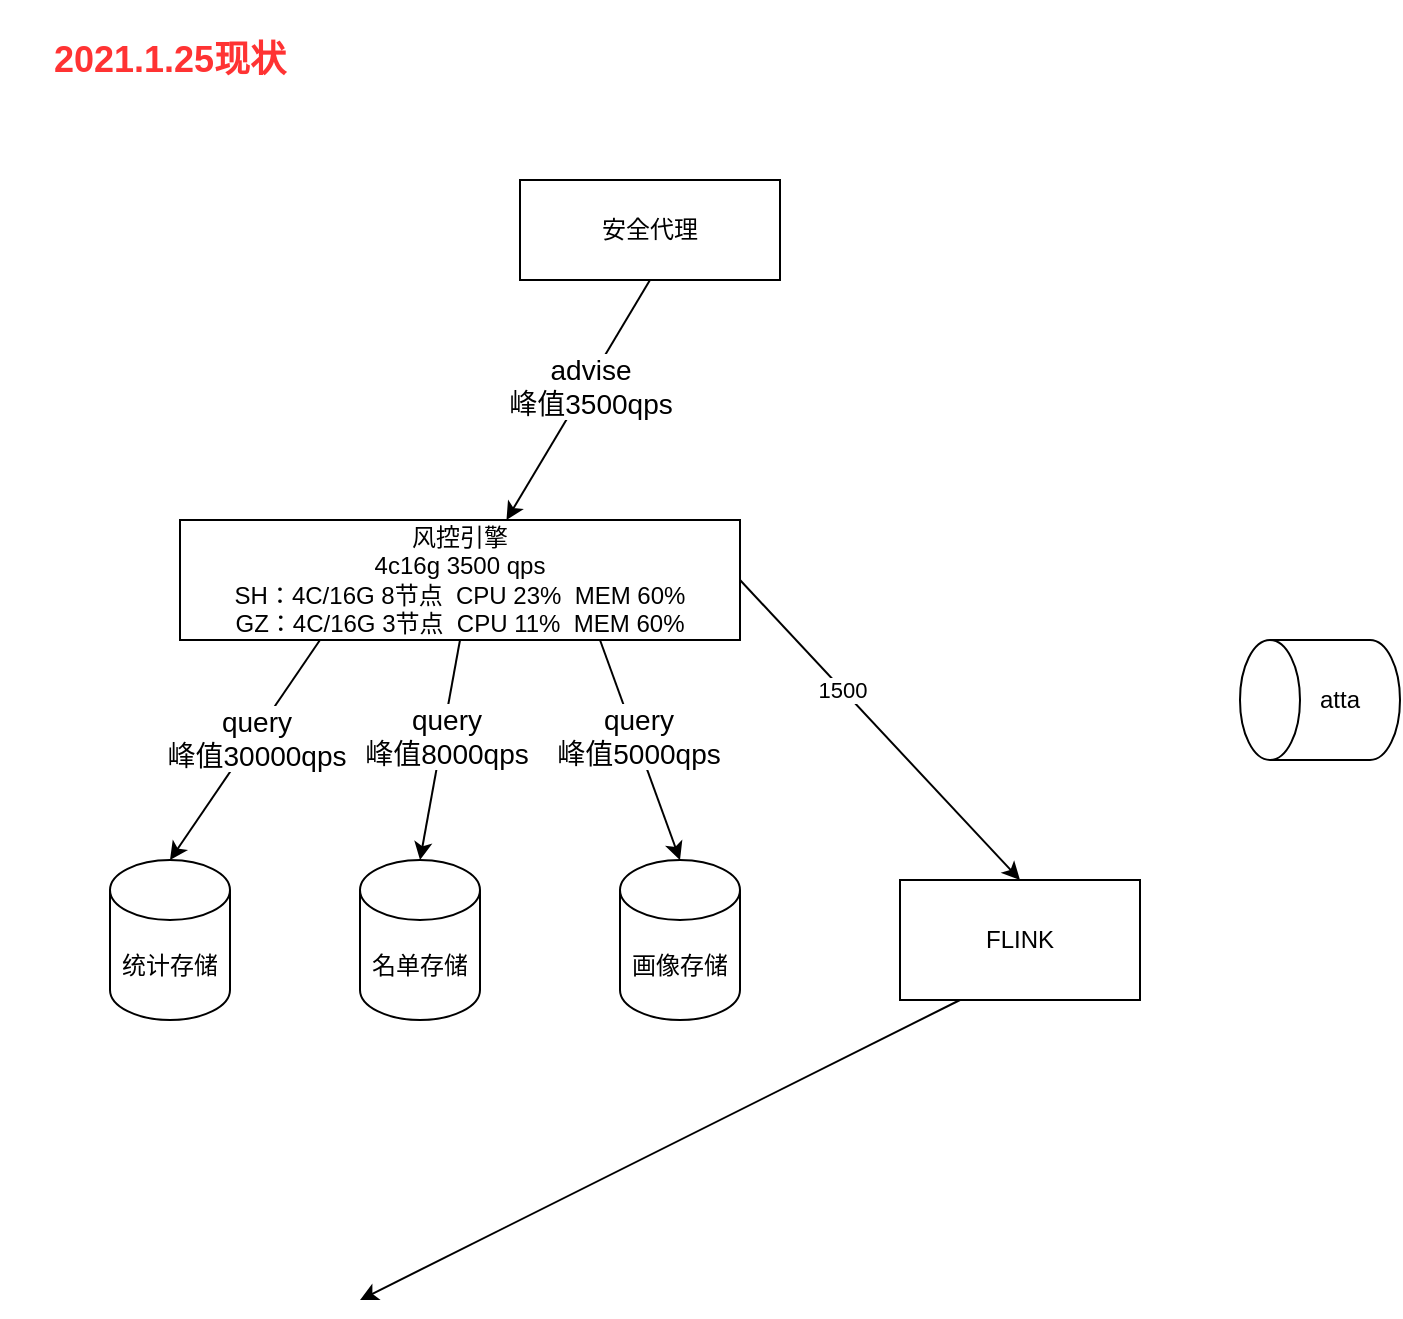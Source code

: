 <mxfile version="14.2.7" type="github">
  <diagram id="WpXDFTtTBJNSRBlpLcLN" name="Page-1">
    <mxGraphModel dx="1257" dy="843" grid="1" gridSize="10" guides="1" tooltips="1" connect="1" arrows="1" fold="1" page="1" pageScale="1" pageWidth="827" pageHeight="1169" math="0" shadow="0">
      <root>
        <mxCell id="0" />
        <mxCell id="1" parent="0" />
        <mxCell id="30PJP_qh06dxxzhTbJQh-1" value="安全代理" style="rounded=0;whiteSpace=wrap;html=1;" parent="1" vertex="1">
          <mxGeometry x="330" y="140" width="130" height="50" as="geometry" />
        </mxCell>
        <mxCell id="30PJP_qh06dxxzhTbJQh-2" value="&lt;b&gt;&lt;font style=&quot;font-size: 18px&quot; color=&quot;#ff3333&quot;&gt;2021.1.25现状&lt;/font&gt;&lt;/b&gt;" style="text;html=1;strokeColor=none;fillColor=none;align=center;verticalAlign=middle;whiteSpace=wrap;rounded=0;" parent="1" vertex="1">
          <mxGeometry x="70" y="50" width="170" height="60" as="geometry" />
        </mxCell>
        <mxCell id="30PJP_qh06dxxzhTbJQh-3" value="风控引擎&lt;br&gt;4c16g 3500 qps&lt;br&gt;&lt;div&gt;SH：4C/16G 8节点&amp;nbsp; CPU 23%&amp;nbsp; MEM 60%&lt;/div&gt;&lt;div&gt;GZ：4C/16G 3节点&amp;nbsp; CPU 11%&amp;nbsp; MEM 60%&lt;/div&gt;" style="rounded=0;whiteSpace=wrap;html=1;" parent="1" vertex="1">
          <mxGeometry x="160" y="310" width="280" height="60" as="geometry" />
        </mxCell>
        <mxCell id="30PJP_qh06dxxzhTbJQh-4" value="" style="endArrow=classic;html=1;exitX=0.5;exitY=1;exitDx=0;exitDy=0;entryX=0.583;entryY=0;entryDx=0;entryDy=0;entryPerimeter=0;" parent="1" source="30PJP_qh06dxxzhTbJQh-1" target="30PJP_qh06dxxzhTbJQh-3" edge="1">
          <mxGeometry width="50" height="50" relative="1" as="geometry">
            <mxPoint x="60" y="250" as="sourcePoint" />
            <mxPoint x="110" y="200" as="targetPoint" />
          </mxGeometry>
        </mxCell>
        <mxCell id="30PJP_qh06dxxzhTbJQh-5" value="&lt;font style=&quot;font-size: 14px&quot;&gt;advise&lt;br&gt;峰值3500qps&lt;/font&gt;" style="edgeLabel;html=1;align=center;verticalAlign=middle;resizable=0;points=[];" parent="30PJP_qh06dxxzhTbJQh-4" vertex="1" connectable="0">
          <mxGeometry x="-0.132" y="1" relative="1" as="geometry">
            <mxPoint as="offset" />
          </mxGeometry>
        </mxCell>
        <mxCell id="30PJP_qh06dxxzhTbJQh-6" value="统计存储" style="shape=cylinder3;whiteSpace=wrap;html=1;boundedLbl=1;backgroundOutline=1;size=15;" parent="1" vertex="1">
          <mxGeometry x="125" y="480" width="60" height="80" as="geometry" />
        </mxCell>
        <mxCell id="30PJP_qh06dxxzhTbJQh-7" value="名单存储" style="shape=cylinder3;whiteSpace=wrap;html=1;boundedLbl=1;backgroundOutline=1;size=15;" parent="1" vertex="1">
          <mxGeometry x="250" y="480" width="60" height="80" as="geometry" />
        </mxCell>
        <mxCell id="30PJP_qh06dxxzhTbJQh-8" value="画像存储" style="shape=cylinder3;whiteSpace=wrap;html=1;boundedLbl=1;backgroundOutline=1;size=15;" parent="1" vertex="1">
          <mxGeometry x="380" y="480" width="60" height="80" as="geometry" />
        </mxCell>
        <mxCell id="30PJP_qh06dxxzhTbJQh-9" value="" style="endArrow=classic;html=1;exitX=0.25;exitY=1;exitDx=0;exitDy=0;entryX=0.5;entryY=0;entryDx=0;entryDy=0;entryPerimeter=0;" parent="1" source="30PJP_qh06dxxzhTbJQh-3" target="30PJP_qh06dxxzhTbJQh-6" edge="1">
          <mxGeometry width="50" height="50" relative="1" as="geometry">
            <mxPoint x="405" y="200" as="sourcePoint" />
            <mxPoint x="333.24" y="320" as="targetPoint" />
          </mxGeometry>
        </mxCell>
        <mxCell id="30PJP_qh06dxxzhTbJQh-10" value="&lt;font style=&quot;font-size: 14px&quot;&gt;query&lt;br&gt;峰值30000qps&lt;/font&gt;" style="edgeLabel;html=1;align=center;verticalAlign=middle;resizable=0;points=[];" parent="30PJP_qh06dxxzhTbJQh-9" vertex="1" connectable="0">
          <mxGeometry x="-0.132" y="1" relative="1" as="geometry">
            <mxPoint as="offset" />
          </mxGeometry>
        </mxCell>
        <mxCell id="30PJP_qh06dxxzhTbJQh-11" value="" style="endArrow=classic;html=1;exitX=0.5;exitY=1;exitDx=0;exitDy=0;entryX=0.5;entryY=0;entryDx=0;entryDy=0;entryPerimeter=0;" parent="1" source="30PJP_qh06dxxzhTbJQh-3" target="30PJP_qh06dxxzhTbJQh-7" edge="1">
          <mxGeometry width="50" height="50" relative="1" as="geometry">
            <mxPoint x="240" y="380" as="sourcePoint" />
            <mxPoint x="200" y="490" as="targetPoint" />
          </mxGeometry>
        </mxCell>
        <mxCell id="30PJP_qh06dxxzhTbJQh-12" value="&lt;font style=&quot;font-size: 14px&quot;&gt;query&lt;br&gt;峰值8000qps&lt;/font&gt;" style="edgeLabel;html=1;align=center;verticalAlign=middle;resizable=0;points=[];" parent="30PJP_qh06dxxzhTbJQh-11" vertex="1" connectable="0">
          <mxGeometry x="-0.132" y="1" relative="1" as="geometry">
            <mxPoint as="offset" />
          </mxGeometry>
        </mxCell>
        <mxCell id="30PJP_qh06dxxzhTbJQh-13" value="" style="endArrow=classic;html=1;exitX=0.75;exitY=1;exitDx=0;exitDy=0;entryX=0.5;entryY=0;entryDx=0;entryDy=0;entryPerimeter=0;" parent="1" source="30PJP_qh06dxxzhTbJQh-3" target="30PJP_qh06dxxzhTbJQh-8" edge="1">
          <mxGeometry width="50" height="50" relative="1" as="geometry">
            <mxPoint x="310" y="380" as="sourcePoint" />
            <mxPoint x="290" y="490" as="targetPoint" />
          </mxGeometry>
        </mxCell>
        <mxCell id="30PJP_qh06dxxzhTbJQh-14" value="&lt;font style=&quot;font-size: 14px&quot;&gt;query&lt;br&gt;峰值5000qps&lt;/font&gt;" style="edgeLabel;html=1;align=center;verticalAlign=middle;resizable=0;points=[];" parent="30PJP_qh06dxxzhTbJQh-13" vertex="1" connectable="0">
          <mxGeometry x="-0.132" y="1" relative="1" as="geometry">
            <mxPoint as="offset" />
          </mxGeometry>
        </mxCell>
        <mxCell id="LBvdLEJ15WNLAvA44zd--3" value="" style="group" vertex="1" connectable="0" parent="1">
          <mxGeometry x="690" y="370" width="80" height="60" as="geometry" />
        </mxCell>
        <mxCell id="LBvdLEJ15WNLAvA44zd--1" value="" style="shape=cylinder3;whiteSpace=wrap;html=1;boundedLbl=1;backgroundOutline=1;size=15;rotation=-90;" vertex="1" parent="LBvdLEJ15WNLAvA44zd--3">
          <mxGeometry x="10" y="-10" width="60" height="80" as="geometry" />
        </mxCell>
        <mxCell id="LBvdLEJ15WNLAvA44zd--2" value="atta" style="text;html=1;strokeColor=none;fillColor=none;align=center;verticalAlign=middle;whiteSpace=wrap;rounded=0;" vertex="1" parent="LBvdLEJ15WNLAvA44zd--3">
          <mxGeometry x="30" y="20" width="40" height="20" as="geometry" />
        </mxCell>
        <mxCell id="LBvdLEJ15WNLAvA44zd--4" value="FLINK" style="rounded=0;whiteSpace=wrap;html=1;" vertex="1" parent="1">
          <mxGeometry x="520" y="490" width="120" height="60" as="geometry" />
        </mxCell>
        <mxCell id="LBvdLEJ15WNLAvA44zd--6" value="" style="endArrow=classic;html=1;exitX=1;exitY=0.5;exitDx=0;exitDy=0;entryX=0.5;entryY=0;entryDx=0;entryDy=0;" edge="1" parent="1" source="30PJP_qh06dxxzhTbJQh-3" target="LBvdLEJ15WNLAvA44zd--4">
          <mxGeometry width="50" height="50" relative="1" as="geometry">
            <mxPoint x="510" y="380" as="sourcePoint" />
            <mxPoint x="560" y="330" as="targetPoint" />
          </mxGeometry>
        </mxCell>
        <mxCell id="LBvdLEJ15WNLAvA44zd--7" value="1500" style="edgeLabel;html=1;align=center;verticalAlign=middle;resizable=0;points=[];" vertex="1" connectable="0" parent="LBvdLEJ15WNLAvA44zd--6">
          <mxGeometry x="-0.269" relative="1" as="geometry">
            <mxPoint as="offset" />
          </mxGeometry>
        </mxCell>
        <mxCell id="LBvdLEJ15WNLAvA44zd--8" value="" style="endArrow=classic;html=1;exitX=0.25;exitY=1;exitDx=0;exitDy=0;" edge="1" parent="1" source="LBvdLEJ15WNLAvA44zd--4">
          <mxGeometry width="50" height="50" relative="1" as="geometry">
            <mxPoint x="490" y="760" as="sourcePoint" />
            <mxPoint x="250" y="700" as="targetPoint" />
          </mxGeometry>
        </mxCell>
      </root>
    </mxGraphModel>
  </diagram>
</mxfile>
